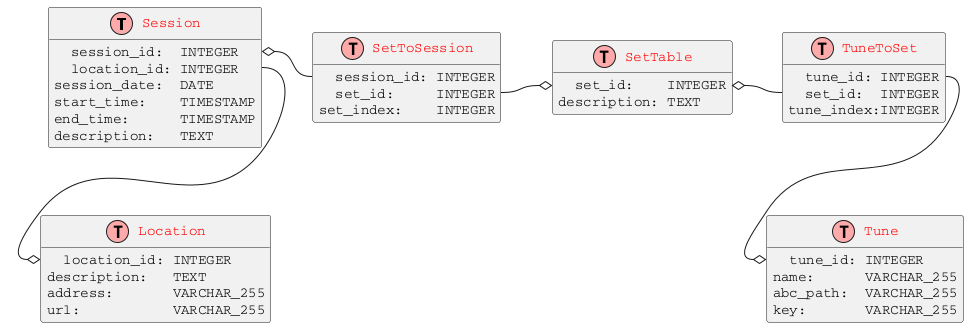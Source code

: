 @startuml
!define table(x) class x << (T,#FFAAAA) >>
!define primary_key(x) <color:red>◆</color> x
!define foreign_key(x) <color:blue>◇</color> x

hide methods
hide stereotypes
skinparam classFontColor red
skinparam classAttributeIconSize 0
skinparam defaultFontName Courier

table(Session) {
    primary_key(session_id):  INTEGER
    foreign_key(location_id): INTEGER
    session_date:  DATE
    start_time:    TIMESTAMP
    end_time:      TIMESTAMP
    description:   TEXT
}

table(SetToSession) {
    foreign_key(session_id): INTEGER
    foreign_key(set_id):     INTEGER
    set_index:    INTEGER
}

table(Location) {
    primary_key(location_id): INTEGER
    description:   TEXT
    address:       VARCHAR_255
    url:           VARCHAR_255
}

table(SetTable) {
    primary_key(set_id):    INTEGER
    description: TEXT
}

table(TuneToSet) {
    foreign_key(tune_id): INTEGER
    foreign_key(set_id):  INTEGER
    tune_index:INTEGER
}

table(Tune) {
    primary_key(tune_id): INTEGER
    name:      VARCHAR_255
    abc_path:  VARCHAR_255
    key:       VARCHAR_255
}

Session::location_id --o Location::location_id
Session::session_id o- SetToSession::session_id
SetToSession::set_id -o SetTable::set_id
SetTable::set_id o- TuneToSet::set_id
TuneToSet::tune_id --o Tune::tune_id

@enduml
